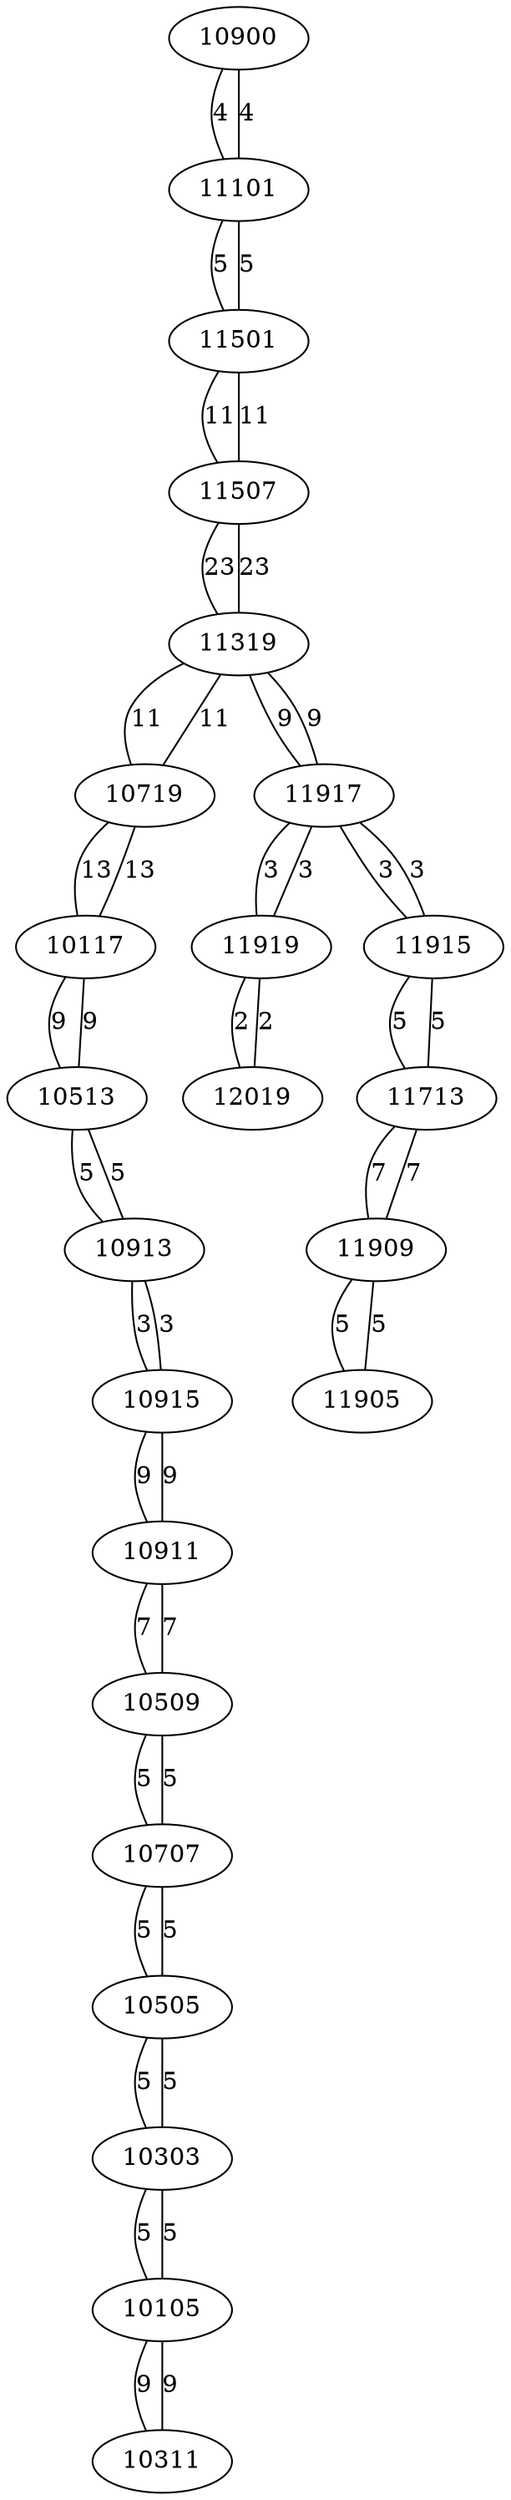 graph chemin {

	10900 -- 11101 [label=4]
	11101 -- 10900 [label=4]
	11101 -- 11501 [label=5]
	11501 -- 11101 [label=5]
	11501 -- 11507 [label=11]
	11507 -- 11501 [label=11]
	11507 -- 11319 [label=23]
	11319 -- 11507 [label=23]
	11319 -- 10719 [label=11]
	11319 -- 11917 [label=9]
	10719 -- 11319 [label=11]
	10719 -- 10117 [label=13]
	10117 -- 10719 [label=13]
	10117 -- 10513 [label=9]
	10513 -- 10117 [label=9]
	10513 -- 10913 [label=5]
	10913 -- 10513 [label=5]
	10913 -- 10915 [label=3]
	10915 -- 10913 [label=3]
	10915 -- 10911 [label=9]
	10911 -- 10915 [label=9]
	10911 -- 10509 [label=7]
	10509 -- 10911 [label=7]
	10509 -- 10707 [label=5]
	10707 -- 10509 [label=5]
	10707 -- 10505 [label=5]
	10505 -- 10707 [label=5]
	10505 -- 10303 [label=5]
	10303 -- 10505 [label=5]
	10303 -- 10105 [label=5]
	10105 -- 10303 [label=5]
	10105 -- 10311 [label=9]
	10311 -- 10105 [label=9]
	11917 -- 11319 [label=9]
	11917 -- 11919 [label=3]
	11917 -- 11915 [label=3]
	11919 -- 11917 [label=3]
	11919 -- 12019 [label=2]
	12019 -- 11919 [label=2]
	11915 -- 11917 [label=3]
	11915 -- 11713 [label=5]
	11713 -- 11915 [label=5]
	11713 -- 11909 [label=7]
	11909 -- 11713 [label=7]
	11909 -- 11905 [label=5]
	11905 -- 11909 [label=5]

}

